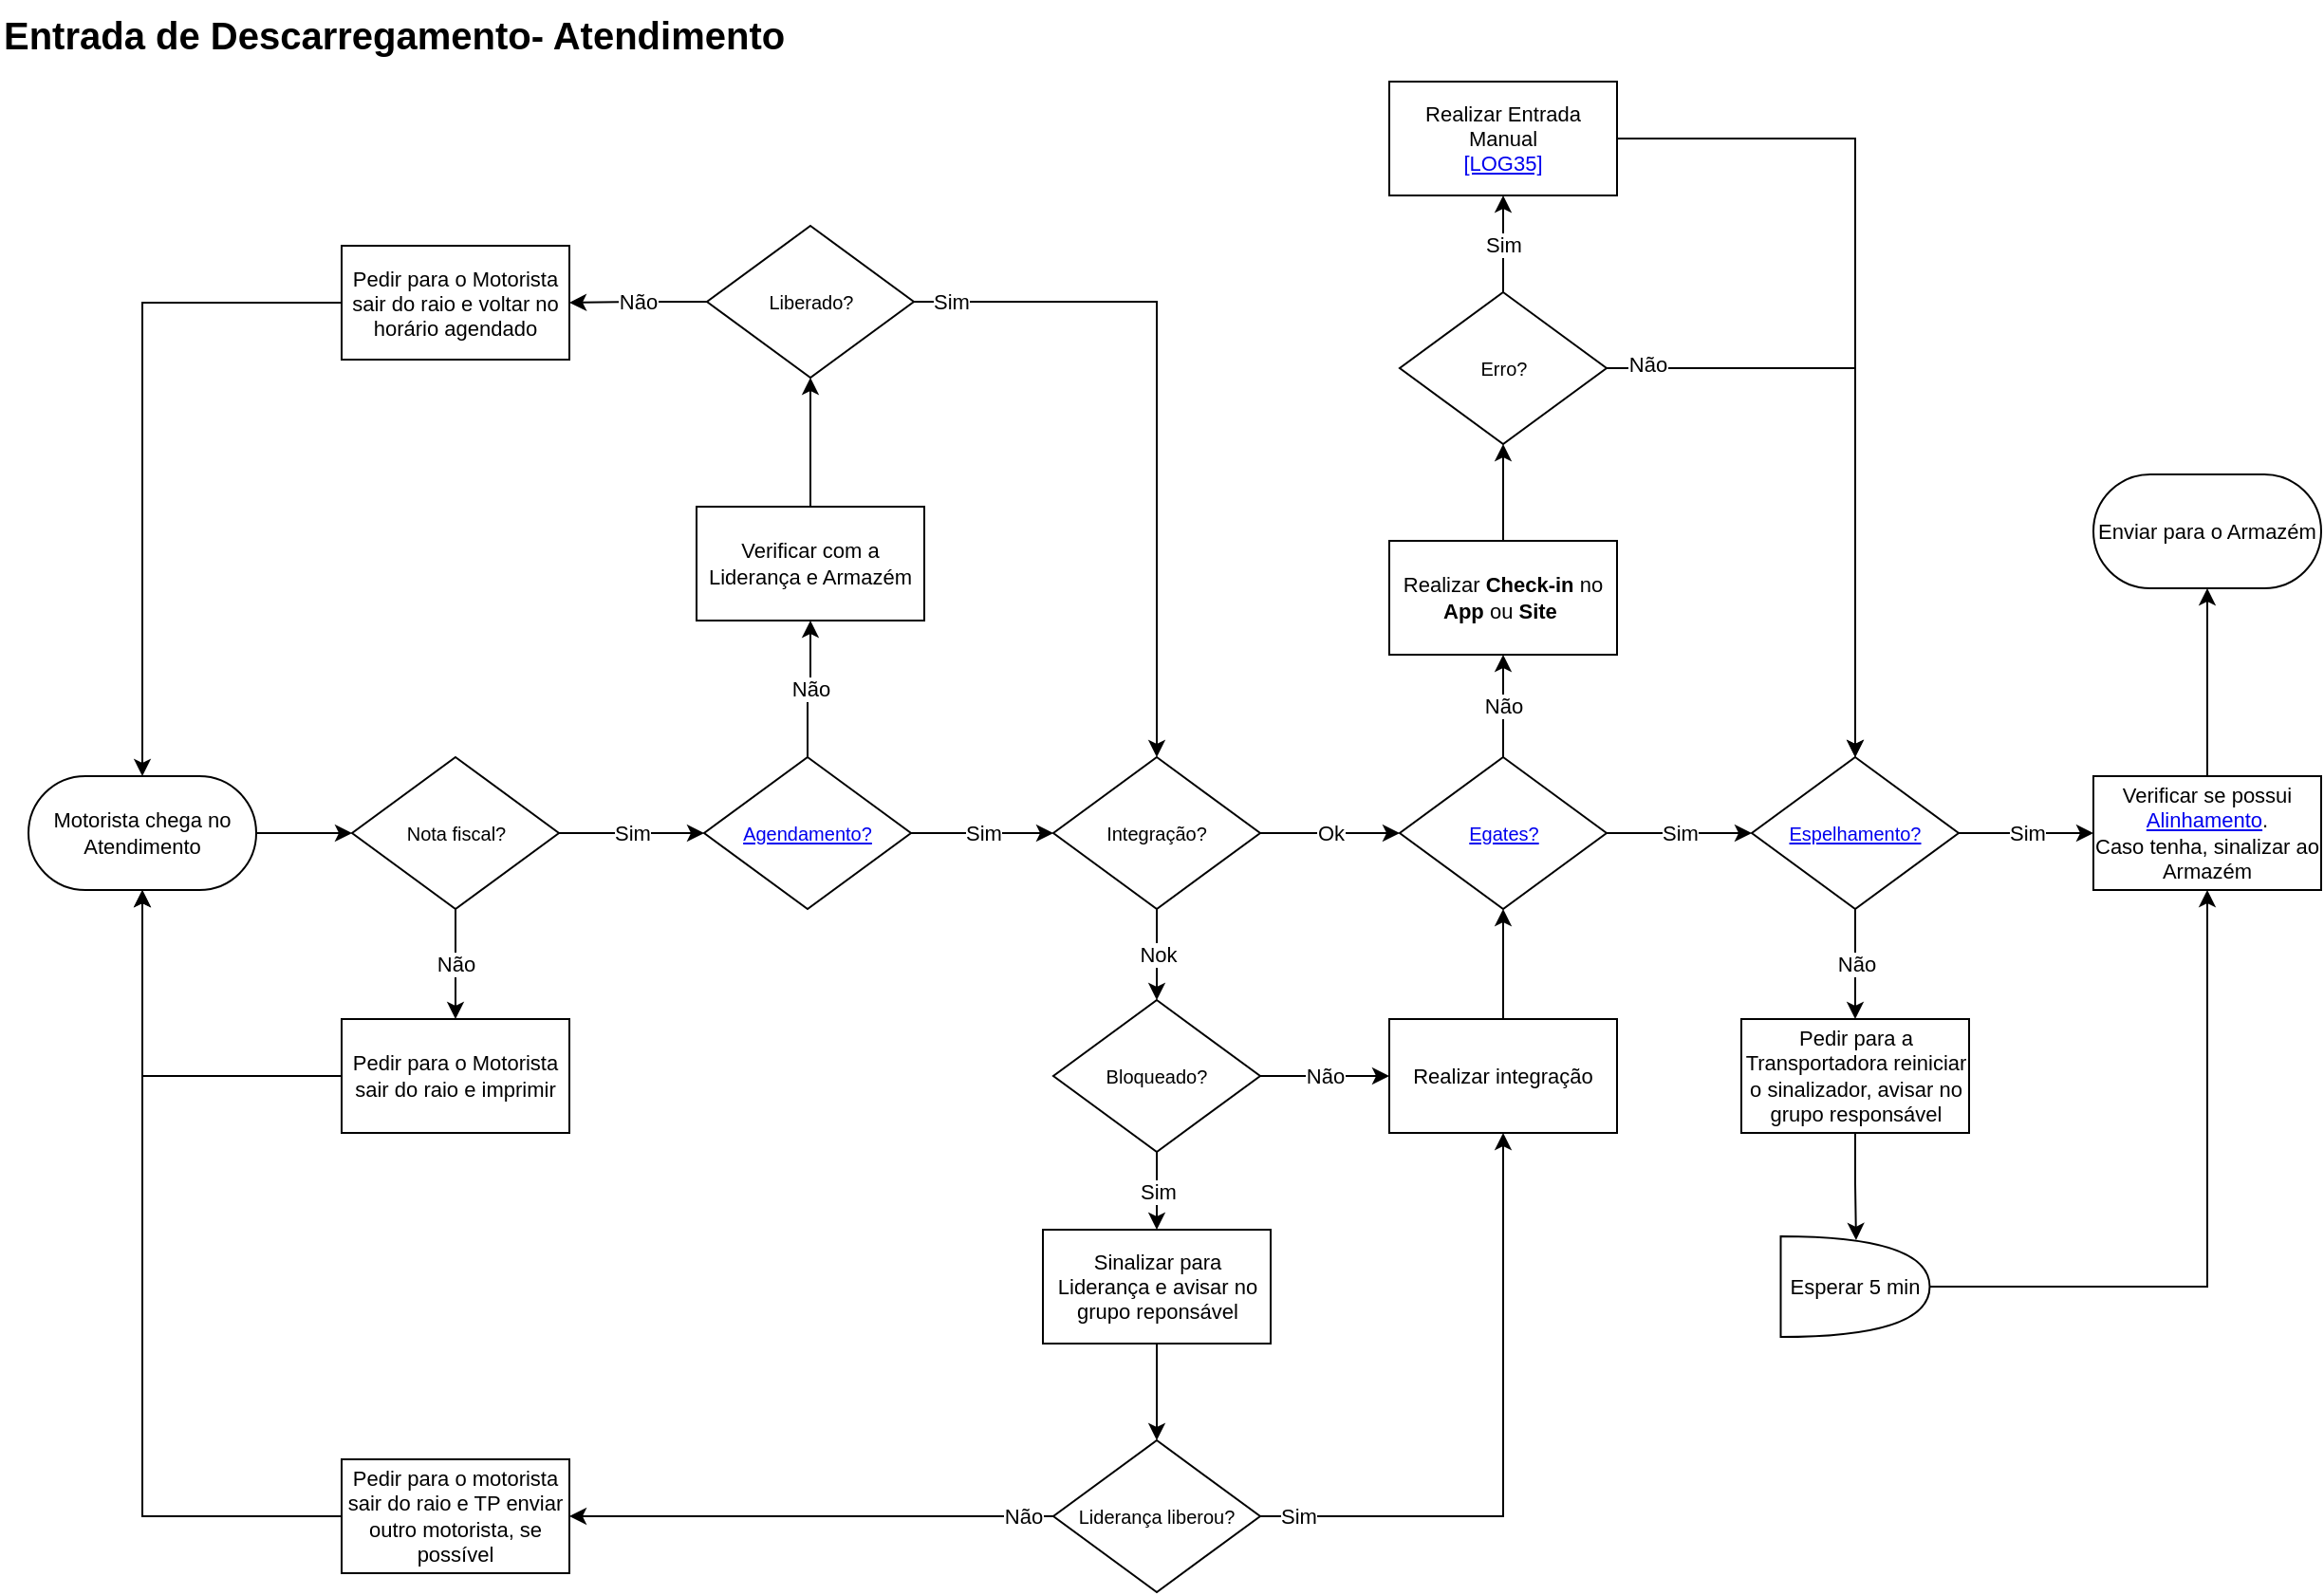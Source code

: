 <mxfile version="24.0.7" type="github">
  <diagram name="Page-1" id="vxdHOLRVp-Azb6R7yyat">
    <mxGraphModel dx="1436" dy="715" grid="0" gridSize="10" guides="1" tooltips="1" connect="1" arrows="1" fold="1" page="1" pageScale="1" pageWidth="1100" pageHeight="850" math="0" shadow="0">
      <root>
        <mxCell id="0" />
        <mxCell id="1" parent="0" />
        <mxCell id="77wsmL_-PT1bypMQu7uC-1" value="Entrada de Descarregamento- Atendimento&lt;div style=&quot;&quot;&gt;&lt;br&gt;&lt;/div&gt;" style="text;html=1;align=left;verticalAlign=middle;whiteSpace=wrap;rounded=0;fontStyle=1;fontSize=20;" vertex="1" parent="1">
          <mxGeometry width="435" height="59.31" as="geometry" />
        </mxCell>
        <mxCell id="77wsmL_-PT1bypMQu7uC-2" style="edgeStyle=orthogonalEdgeStyle;rounded=0;orthogonalLoop=1;jettySize=auto;html=1;entryX=0;entryY=0.5;entryDx=0;entryDy=0;" edge="1" parent="1" source="77wsmL_-PT1bypMQu7uC-3" target="77wsmL_-PT1bypMQu7uC-4">
          <mxGeometry relative="1" as="geometry" />
        </mxCell>
        <mxCell id="77wsmL_-PT1bypMQu7uC-3" value="Motorista chega no Atendimento" style="rounded=1;whiteSpace=wrap;html=1;arcSize=50;fontSize=11;" vertex="1" parent="1">
          <mxGeometry x="15" y="409" width="120" height="60" as="geometry" />
        </mxCell>
        <mxCell id="77wsmL_-PT1bypMQu7uC-4" value="Nota fiscal?" style="rhombus;whiteSpace=wrap;html=1;fontSize=10;" vertex="1" parent="1">
          <mxGeometry x="185.5" y="399" width="109" height="80" as="geometry" />
        </mxCell>
        <mxCell id="77wsmL_-PT1bypMQu7uC-5" style="edgeStyle=orthogonalEdgeStyle;rounded=0;orthogonalLoop=1;jettySize=auto;html=1;" edge="1" parent="1" source="77wsmL_-PT1bypMQu7uC-6" target="77wsmL_-PT1bypMQu7uC-3">
          <mxGeometry relative="1" as="geometry" />
        </mxCell>
        <mxCell id="77wsmL_-PT1bypMQu7uC-6" value="Pedir para o Motorista sair do raio e imprimir" style="rounded=0;whiteSpace=wrap;html=1;fontSize=11;" vertex="1" parent="1">
          <mxGeometry x="180" y="537" width="120" height="60" as="geometry" />
        </mxCell>
        <mxCell id="77wsmL_-PT1bypMQu7uC-7" value="Não" style="edgeStyle=orthogonalEdgeStyle;rounded=0;orthogonalLoop=1;jettySize=auto;html=1;entryX=0.5;entryY=0;entryDx=0;entryDy=0;strokeColor=#000000;" edge="1" parent="1" source="77wsmL_-PT1bypMQu7uC-4" target="77wsmL_-PT1bypMQu7uC-6">
          <mxGeometry relative="1" as="geometry">
            <mxPoint x="240" y="498" as="sourcePoint" />
            <mxPoint x="210" y="449" as="targetPoint" />
          </mxGeometry>
        </mxCell>
        <mxCell id="77wsmL_-PT1bypMQu7uC-8" value="Sim" style="edgeStyle=orthogonalEdgeStyle;rounded=0;orthogonalLoop=1;jettySize=auto;html=1;entryX=0;entryY=0.5;entryDx=0;entryDy=0;strokeColor=#000000;exitX=1;exitY=0.5;exitDx=0;exitDy=0;" edge="1" parent="1" source="77wsmL_-PT1bypMQu7uC-4">
          <mxGeometry relative="1" as="geometry">
            <mxPoint x="315.5" y="439" as="sourcePoint" />
            <mxPoint x="371" y="439" as="targetPoint" />
          </mxGeometry>
        </mxCell>
        <mxCell id="77wsmL_-PT1bypMQu7uC-9" value="" style="edgeStyle=orthogonalEdgeStyle;rounded=0;orthogonalLoop=1;jettySize=auto;html=1;entryX=0.5;entryY=0;entryDx=0;entryDy=0;exitX=0.5;exitY=1;exitDx=0;exitDy=0;strokeColor=#FF0000;" edge="1" parent="1" source="77wsmL_-PT1bypMQu7uC-4">
          <mxGeometry relative="1" as="geometry">
            <mxPoint x="240" y="479" as="sourcePoint" />
            <mxPoint x="240" y="479" as="targetPoint" />
          </mxGeometry>
        </mxCell>
        <mxCell id="77wsmL_-PT1bypMQu7uC-10" value="Não" style="edgeStyle=orthogonalEdgeStyle;rounded=0;orthogonalLoop=1;jettySize=auto;html=1;entryX=0.5;entryY=1;entryDx=0;entryDy=0;strokeColor=default;align=center;verticalAlign=middle;fontFamily=Helvetica;fontSize=11;fontColor=default;labelBackgroundColor=default;endArrow=classic;" edge="1" parent="1" source="77wsmL_-PT1bypMQu7uC-11" target="77wsmL_-PT1bypMQu7uC-30">
          <mxGeometry relative="1" as="geometry" />
        </mxCell>
        <mxCell id="77wsmL_-PT1bypMQu7uC-11" value="&lt;a href=&quot;https://trackandtrace.com.br/core/monitoring/schedule&quot;&gt;Agendamento?&lt;/a&gt;" style="rhombus;whiteSpace=wrap;html=1;fontSize=10;" vertex="1" parent="1">
          <mxGeometry x="371" y="399" width="109" height="80" as="geometry" />
        </mxCell>
        <mxCell id="77wsmL_-PT1bypMQu7uC-12" value="Sim" style="edgeStyle=orthogonalEdgeStyle;rounded=0;orthogonalLoop=1;jettySize=auto;html=1;entryX=0;entryY=0.5;entryDx=0;entryDy=0;strokeColor=#000000;exitX=1;exitY=0.5;exitDx=0;exitDy=0;" edge="1" parent="1" source="77wsmL_-PT1bypMQu7uC-11" target="77wsmL_-PT1bypMQu7uC-44">
          <mxGeometry relative="1" as="geometry">
            <mxPoint x="556.5" y="439" as="targetPoint" />
            <mxPoint x="501" y="439" as="sourcePoint" />
          </mxGeometry>
        </mxCell>
        <mxCell id="77wsmL_-PT1bypMQu7uC-13" value="&lt;a href=&quot;https://egates.ambev.com.br/Movimentacoes/atendimentoEgates&quot;&gt;Egates?&lt;/a&gt;" style="rhombus;whiteSpace=wrap;html=1;fontSize=10;" vertex="1" parent="1">
          <mxGeometry x="737.5" y="399" width="109" height="80" as="geometry" />
        </mxCell>
        <mxCell id="77wsmL_-PT1bypMQu7uC-14" style="edgeStyle=orthogonalEdgeStyle;rounded=0;orthogonalLoop=1;jettySize=auto;html=1;entryX=0.5;entryY=1;entryDx=0;entryDy=0;strokeColor=default;" edge="1" parent="1" source="77wsmL_-PT1bypMQu7uC-15" target="77wsmL_-PT1bypMQu7uC-26">
          <mxGeometry relative="1" as="geometry" />
        </mxCell>
        <mxCell id="77wsmL_-PT1bypMQu7uC-15" value="Realizar &lt;b&gt;Check-in&lt;/b&gt; no &lt;b&gt;App&lt;/b&gt; ou&amp;nbsp;&lt;b&gt;Site&amp;nbsp;&lt;/b&gt;" style="rounded=0;whiteSpace=wrap;html=1;fontSize=11;" vertex="1" parent="1">
          <mxGeometry x="732" y="285" width="120" height="60" as="geometry" />
        </mxCell>
        <mxCell id="77wsmL_-PT1bypMQu7uC-16" value="Não" style="edgeStyle=orthogonalEdgeStyle;rounded=0;orthogonalLoop=1;jettySize=auto;html=1;entryX=0.5;entryY=1;entryDx=0;entryDy=0;strokeColor=#000000;exitX=0.5;exitY=0;exitDx=0;exitDy=0;" edge="1" parent="1" source="77wsmL_-PT1bypMQu7uC-13" target="77wsmL_-PT1bypMQu7uC-15">
          <mxGeometry relative="1" as="geometry">
            <mxPoint x="792" y="380" as="sourcePoint" />
          </mxGeometry>
        </mxCell>
        <mxCell id="77wsmL_-PT1bypMQu7uC-17" value="Sim" style="edgeStyle=orthogonalEdgeStyle;rounded=0;orthogonalLoop=1;jettySize=auto;html=1;entryX=0;entryY=0.5;entryDx=0;entryDy=0;strokeColor=#000000;exitX=1;exitY=0.5;exitDx=0;exitDy=0;" edge="1" parent="1" source="77wsmL_-PT1bypMQu7uC-13">
          <mxGeometry relative="1" as="geometry">
            <mxPoint x="923" y="439" as="targetPoint" />
            <mxPoint x="867.5" y="439" as="sourcePoint" />
          </mxGeometry>
        </mxCell>
        <mxCell id="77wsmL_-PT1bypMQu7uC-18" value="Sim" style="edgeStyle=orthogonalEdgeStyle;rounded=0;orthogonalLoop=1;jettySize=auto;html=1;entryX=0;entryY=0.5;entryDx=0;entryDy=0;strokeColor=default;align=center;verticalAlign=middle;fontFamily=Helvetica;fontSize=11;fontColor=default;labelBackgroundColor=default;endArrow=classic;" edge="1" parent="1" source="77wsmL_-PT1bypMQu7uC-19" target="77wsmL_-PT1bypMQu7uC-40">
          <mxGeometry relative="1" as="geometry" />
        </mxCell>
        <mxCell id="77wsmL_-PT1bypMQu7uC-19" value="&lt;a href=&quot;https://trackandtrace.com.br/core/monitoring/panel&quot;&gt;Espelhamento?&lt;/a&gt;" style="rhombus;whiteSpace=wrap;html=1;fontSize=10;" vertex="1" parent="1">
          <mxGeometry x="923" y="399" width="109" height="80" as="geometry" />
        </mxCell>
        <mxCell id="77wsmL_-PT1bypMQu7uC-20" style="edgeStyle=orthogonalEdgeStyle;rounded=0;orthogonalLoop=1;jettySize=auto;html=1;strokeColor=default;align=center;verticalAlign=middle;fontFamily=Helvetica;fontSize=11;fontColor=default;labelBackgroundColor=default;endArrow=classic;exitX=0.5;exitY=1;exitDx=0;exitDy=0;entryX=0.506;entryY=0.037;entryDx=0;entryDy=0;entryPerimeter=0;" edge="1" parent="1" source="77wsmL_-PT1bypMQu7uC-21" target="77wsmL_-PT1bypMQu7uC-38">
          <mxGeometry relative="1" as="geometry">
            <mxPoint x="977.5" y="641.256" as="targetPoint" />
            <mxPoint x="977.503" y="603" as="sourcePoint" />
            <Array as="points">
              <mxPoint x="977" y="624" />
              <mxPoint x="978" y="624" />
            </Array>
          </mxGeometry>
        </mxCell>
        <mxCell id="77wsmL_-PT1bypMQu7uC-21" value="Pedir para a Transportadora reiniciar o sinalizador, avisar no grupo responsável" style="rounded=0;whiteSpace=wrap;html=1;fontSize=11;" vertex="1" parent="1">
          <mxGeometry x="917.5" y="537" width="120" height="60" as="geometry" />
        </mxCell>
        <mxCell id="77wsmL_-PT1bypMQu7uC-22" value="Não" style="edgeStyle=orthogonalEdgeStyle;rounded=0;orthogonalLoop=1;jettySize=auto;html=1;entryX=0.5;entryY=0;entryDx=0;entryDy=0;strokeColor=#000000;" edge="1" parent="1" source="77wsmL_-PT1bypMQu7uC-19" target="77wsmL_-PT1bypMQu7uC-21">
          <mxGeometry relative="1" as="geometry">
            <mxPoint x="977.519" y="498" as="sourcePoint" />
            <Array as="points">
              <mxPoint x="977" y="498" />
              <mxPoint x="977" y="498" />
            </Array>
          </mxGeometry>
        </mxCell>
        <mxCell id="77wsmL_-PT1bypMQu7uC-23" value="Sim" style="edgeStyle=orthogonalEdgeStyle;rounded=0;orthogonalLoop=1;jettySize=auto;html=1;" edge="1" parent="1" source="77wsmL_-PT1bypMQu7uC-26">
          <mxGeometry relative="1" as="geometry">
            <mxPoint x="792" y="103" as="targetPoint" />
          </mxGeometry>
        </mxCell>
        <mxCell id="77wsmL_-PT1bypMQu7uC-24" style="edgeStyle=orthogonalEdgeStyle;rounded=0;orthogonalLoop=1;jettySize=auto;html=1;entryX=0.5;entryY=0;entryDx=0;entryDy=0;" edge="1" parent="1" source="77wsmL_-PT1bypMQu7uC-26" target="77wsmL_-PT1bypMQu7uC-19">
          <mxGeometry relative="1" as="geometry" />
        </mxCell>
        <mxCell id="77wsmL_-PT1bypMQu7uC-25" value="Não" style="edgeLabel;html=1;align=center;verticalAlign=middle;resizable=0;points=[];" vertex="1" connectable="0" parent="77wsmL_-PT1bypMQu7uC-24">
          <mxGeometry x="-0.875" y="2" relative="1" as="geometry">
            <mxPoint as="offset" />
          </mxGeometry>
        </mxCell>
        <mxCell id="77wsmL_-PT1bypMQu7uC-26" value="Erro?" style="rhombus;whiteSpace=wrap;html=1;fontSize=10;" vertex="1" parent="1">
          <mxGeometry x="737.5" y="154" width="109" height="80" as="geometry" />
        </mxCell>
        <mxCell id="77wsmL_-PT1bypMQu7uC-27" style="edgeStyle=orthogonalEdgeStyle;rounded=0;orthogonalLoop=1;jettySize=auto;html=1;entryX=0.5;entryY=0;entryDx=0;entryDy=0;exitX=1;exitY=0.5;exitDx=0;exitDy=0;" edge="1" parent="1" source="77wsmL_-PT1bypMQu7uC-28" target="77wsmL_-PT1bypMQu7uC-19">
          <mxGeometry relative="1" as="geometry">
            <mxPoint x="852" y="73" as="sourcePoint" />
          </mxGeometry>
        </mxCell>
        <mxCell id="77wsmL_-PT1bypMQu7uC-28" value="Realizar Entrada Manual&lt;br&gt;&lt;a href=&quot;https://www.myworkday.com/abinbev/learning/course/d115937921451001034cfec96b960001?record=7cd7e49422c810011a0aaa4b39510000&amp;amp;type=9882927d138b100019b928e75843018d&quot;&gt;[LOG35]&lt;/a&gt;" style="rounded=0;whiteSpace=wrap;html=1;fontSize=11;" vertex="1" parent="1">
          <mxGeometry x="732" y="43" width="120" height="60" as="geometry" />
        </mxCell>
        <mxCell id="77wsmL_-PT1bypMQu7uC-29" style="edgeStyle=orthogonalEdgeStyle;rounded=0;orthogonalLoop=1;jettySize=auto;html=1;entryX=0.5;entryY=1;entryDx=0;entryDy=0;strokeColor=default;align=center;verticalAlign=middle;fontFamily=Helvetica;fontSize=11;fontColor=default;labelBackgroundColor=default;endArrow=classic;" edge="1" parent="1" source="77wsmL_-PT1bypMQu7uC-30" target="77wsmL_-PT1bypMQu7uC-33">
          <mxGeometry relative="1" as="geometry" />
        </mxCell>
        <mxCell id="77wsmL_-PT1bypMQu7uC-30" value="Verificar com a Liderança e Armazém" style="rounded=0;whiteSpace=wrap;html=1;fontSize=11;" vertex="1" parent="1">
          <mxGeometry x="367" y="267" width="120" height="60" as="geometry" />
        </mxCell>
        <mxCell id="77wsmL_-PT1bypMQu7uC-31" style="edgeStyle=orthogonalEdgeStyle;rounded=0;orthogonalLoop=1;jettySize=auto;html=1;strokeColor=default;align=center;verticalAlign=middle;fontFamily=Helvetica;fontSize=11;fontColor=default;labelBackgroundColor=default;endArrow=classic;exitX=1;exitY=0.5;exitDx=0;exitDy=0;" edge="1" parent="1" source="77wsmL_-PT1bypMQu7uC-33" target="77wsmL_-PT1bypMQu7uC-44">
          <mxGeometry relative="1" as="geometry" />
        </mxCell>
        <mxCell id="77wsmL_-PT1bypMQu7uC-32" value="Não" style="edgeStyle=orthogonalEdgeStyle;rounded=0;orthogonalLoop=1;jettySize=auto;html=1;entryX=1;entryY=0.5;entryDx=0;entryDy=0;strokeColor=default;align=center;verticalAlign=middle;fontFamily=Helvetica;fontSize=11;fontColor=default;labelBackgroundColor=default;endArrow=classic;exitX=0;exitY=0.5;exitDx=0;exitDy=0;" edge="1" parent="1" source="77wsmL_-PT1bypMQu7uC-33" target="77wsmL_-PT1bypMQu7uC-36">
          <mxGeometry relative="1" as="geometry" />
        </mxCell>
        <mxCell id="77wsmL_-PT1bypMQu7uC-33" value="Liberado?" style="rhombus;whiteSpace=wrap;html=1;fontSize=10;" vertex="1" parent="1">
          <mxGeometry x="372.5" y="119" width="109" height="80" as="geometry" />
        </mxCell>
        <mxCell id="77wsmL_-PT1bypMQu7uC-34" value="Sim" style="text;html=1;align=center;verticalAlign=middle;whiteSpace=wrap;rounded=0;fontFamily=Helvetica;fontSize=11;fontColor=default;labelBackgroundColor=default;" vertex="1" parent="1">
          <mxGeometry x="491" y="153" width="21" height="11" as="geometry" />
        </mxCell>
        <mxCell id="77wsmL_-PT1bypMQu7uC-35" style="edgeStyle=orthogonalEdgeStyle;rounded=0;orthogonalLoop=1;jettySize=auto;html=1;strokeColor=default;align=center;verticalAlign=middle;fontFamily=Helvetica;fontSize=11;fontColor=default;labelBackgroundColor=default;endArrow=classic;" edge="1" parent="1" source="77wsmL_-PT1bypMQu7uC-36" target="77wsmL_-PT1bypMQu7uC-3">
          <mxGeometry relative="1" as="geometry" />
        </mxCell>
        <mxCell id="77wsmL_-PT1bypMQu7uC-36" value="Pedir para o Motorista sair do raio e voltar no horário agendado" style="rounded=0;whiteSpace=wrap;html=1;fontSize=11;" vertex="1" parent="1">
          <mxGeometry x="180" y="129.5" width="120" height="60" as="geometry" />
        </mxCell>
        <mxCell id="77wsmL_-PT1bypMQu7uC-37" style="edgeStyle=orthogonalEdgeStyle;rounded=0;orthogonalLoop=1;jettySize=auto;html=1;strokeColor=default;align=center;verticalAlign=middle;fontFamily=Helvetica;fontSize=11;fontColor=default;labelBackgroundColor=default;endArrow=classic;" edge="1" parent="1" source="77wsmL_-PT1bypMQu7uC-38" target="77wsmL_-PT1bypMQu7uC-40">
          <mxGeometry relative="1" as="geometry" />
        </mxCell>
        <mxCell id="77wsmL_-PT1bypMQu7uC-38" value="Esperar 5 min" style="shape=or;whiteSpace=wrap;html=1;fontFamily=Helvetica;fontSize=11;fontColor=default;labelBackgroundColor=default;" vertex="1" parent="1">
          <mxGeometry x="938.25" y="651.5" width="78.5" height="53" as="geometry" />
        </mxCell>
        <mxCell id="77wsmL_-PT1bypMQu7uC-39" style="edgeStyle=orthogonalEdgeStyle;rounded=0;orthogonalLoop=1;jettySize=auto;html=1;strokeColor=default;align=center;verticalAlign=middle;fontFamily=Helvetica;fontSize=11;fontColor=default;labelBackgroundColor=default;endArrow=classic;" edge="1" parent="1" source="77wsmL_-PT1bypMQu7uC-40" target="77wsmL_-PT1bypMQu7uC-41">
          <mxGeometry relative="1" as="geometry">
            <mxPoint x="1163.0" y="381" as="targetPoint" />
          </mxGeometry>
        </mxCell>
        <mxCell id="77wsmL_-PT1bypMQu7uC-40" value="Verificar se possui &lt;a href=&quot;https://anheuserbuschinbev-my.sharepoint.com/:x:/r/personal/99821156_ambev_com_br/_layouts/15/doc2.aspx?sourcedoc=%7Bd540b165-c951-422d-8da9-9b79c941bcb3%7D&amp;amp;action=default&quot;&gt;Alinhamento&lt;/a&gt;.&lt;br&gt;Caso tenha, sinalizar ao Armazém" style="rounded=0;whiteSpace=wrap;html=1;fontSize=11;" vertex="1" parent="1">
          <mxGeometry x="1103" y="409" width="120" height="60" as="geometry" />
        </mxCell>
        <mxCell id="77wsmL_-PT1bypMQu7uC-41" value="Enviar para o Armazém" style="rounded=1;whiteSpace=wrap;html=1;arcSize=50;fontSize=11;" vertex="1" parent="1">
          <mxGeometry x="1103" y="250" width="120" height="60" as="geometry" />
        </mxCell>
        <mxCell id="77wsmL_-PT1bypMQu7uC-42" value="Ok" style="edgeStyle=orthogonalEdgeStyle;rounded=0;orthogonalLoop=1;jettySize=auto;html=1;" edge="1" parent="1" source="77wsmL_-PT1bypMQu7uC-44" target="77wsmL_-PT1bypMQu7uC-13">
          <mxGeometry relative="1" as="geometry" />
        </mxCell>
        <mxCell id="77wsmL_-PT1bypMQu7uC-43" value="Nok" style="edgeStyle=orthogonalEdgeStyle;rounded=0;orthogonalLoop=1;jettySize=auto;html=1;" edge="1" parent="1" source="77wsmL_-PT1bypMQu7uC-44" target="77wsmL_-PT1bypMQu7uC-47">
          <mxGeometry relative="1" as="geometry" />
        </mxCell>
        <mxCell id="77wsmL_-PT1bypMQu7uC-44" value="Integração?" style="rhombus;whiteSpace=wrap;html=1;fontSize=10;" vertex="1" parent="1">
          <mxGeometry x="555" y="399" width="109" height="80" as="geometry" />
        </mxCell>
        <mxCell id="77wsmL_-PT1bypMQu7uC-45" value="Não" style="edgeStyle=orthogonalEdgeStyle;rounded=0;orthogonalLoop=1;jettySize=auto;html=1;" edge="1" parent="1" source="77wsmL_-PT1bypMQu7uC-47" target="77wsmL_-PT1bypMQu7uC-49">
          <mxGeometry relative="1" as="geometry" />
        </mxCell>
        <mxCell id="77wsmL_-PT1bypMQu7uC-46" value="Sim" style="edgeStyle=orthogonalEdgeStyle;rounded=0;orthogonalLoop=1;jettySize=auto;html=1;" edge="1" parent="1" source="77wsmL_-PT1bypMQu7uC-47" target="77wsmL_-PT1bypMQu7uC-51">
          <mxGeometry relative="1" as="geometry" />
        </mxCell>
        <mxCell id="77wsmL_-PT1bypMQu7uC-47" value="Bloqueado?" style="rhombus;whiteSpace=wrap;html=1;fontSize=10;" vertex="1" parent="1">
          <mxGeometry x="555" y="527" width="109" height="80" as="geometry" />
        </mxCell>
        <mxCell id="77wsmL_-PT1bypMQu7uC-48" style="edgeStyle=orthogonalEdgeStyle;rounded=0;orthogonalLoop=1;jettySize=auto;html=1;" edge="1" parent="1" source="77wsmL_-PT1bypMQu7uC-49" target="77wsmL_-PT1bypMQu7uC-13">
          <mxGeometry relative="1" as="geometry" />
        </mxCell>
        <mxCell id="77wsmL_-PT1bypMQu7uC-49" value="Realizar integração" style="rounded=0;whiteSpace=wrap;html=1;fontSize=11;" vertex="1" parent="1">
          <mxGeometry x="732" y="537" width="120" height="60" as="geometry" />
        </mxCell>
        <mxCell id="77wsmL_-PT1bypMQu7uC-50" style="edgeStyle=orthogonalEdgeStyle;rounded=0;orthogonalLoop=1;jettySize=auto;html=1;" edge="1" parent="1" source="77wsmL_-PT1bypMQu7uC-51" target="77wsmL_-PT1bypMQu7uC-54">
          <mxGeometry relative="1" as="geometry" />
        </mxCell>
        <mxCell id="77wsmL_-PT1bypMQu7uC-51" value="Sinalizar para Liderança e avisar no grupo reponsável" style="rounded=0;whiteSpace=wrap;html=1;fontSize=11;" vertex="1" parent="1">
          <mxGeometry x="549.5" y="648" width="120" height="60" as="geometry" />
        </mxCell>
        <mxCell id="77wsmL_-PT1bypMQu7uC-52" style="edgeStyle=orthogonalEdgeStyle;rounded=0;orthogonalLoop=1;jettySize=auto;html=1;exitX=1;exitY=0.5;exitDx=0;exitDy=0;" edge="1" parent="1" source="77wsmL_-PT1bypMQu7uC-54" target="77wsmL_-PT1bypMQu7uC-49">
          <mxGeometry relative="1" as="geometry" />
        </mxCell>
        <mxCell id="77wsmL_-PT1bypMQu7uC-53" style="edgeStyle=orthogonalEdgeStyle;rounded=0;orthogonalLoop=1;jettySize=auto;html=1;entryX=1;entryY=0.5;entryDx=0;entryDy=0;" edge="1" parent="1" source="77wsmL_-PT1bypMQu7uC-54" target="77wsmL_-PT1bypMQu7uC-57">
          <mxGeometry relative="1" as="geometry" />
        </mxCell>
        <mxCell id="77wsmL_-PT1bypMQu7uC-54" value="Liderança liberou?" style="rhombus;whiteSpace=wrap;html=1;fontSize=10;" vertex="1" parent="1">
          <mxGeometry x="555" y="759" width="109" height="80" as="geometry" />
        </mxCell>
        <mxCell id="77wsmL_-PT1bypMQu7uC-55" value="Sim" style="text;html=1;align=center;verticalAlign=middle;whiteSpace=wrap;rounded=0;fontFamily=Helvetica;fontSize=11;fontColor=default;labelBackgroundColor=default;" vertex="1" parent="1">
          <mxGeometry x="674" y="793.5" width="21" height="11" as="geometry" />
        </mxCell>
        <mxCell id="77wsmL_-PT1bypMQu7uC-56" style="edgeStyle=orthogonalEdgeStyle;rounded=0;orthogonalLoop=1;jettySize=auto;html=1;" edge="1" parent="1" source="77wsmL_-PT1bypMQu7uC-57" target="77wsmL_-PT1bypMQu7uC-3">
          <mxGeometry relative="1" as="geometry" />
        </mxCell>
        <mxCell id="77wsmL_-PT1bypMQu7uC-57" value="Pedir para o motorista sair do raio e TP enviar outro motorista, se possível" style="rounded=0;whiteSpace=wrap;html=1;fontSize=11;" vertex="1" parent="1">
          <mxGeometry x="180" y="769" width="120" height="60" as="geometry" />
        </mxCell>
        <mxCell id="77wsmL_-PT1bypMQu7uC-58" value="Não" style="text;html=1;align=center;verticalAlign=middle;whiteSpace=wrap;rounded=0;fontFamily=Helvetica;fontSize=11;fontColor=default;labelBackgroundColor=default;" vertex="1" parent="1">
          <mxGeometry x="529" y="793.5" width="21" height="11" as="geometry" />
        </mxCell>
      </root>
    </mxGraphModel>
  </diagram>
</mxfile>
